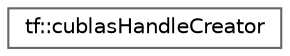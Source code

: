 digraph "类继承关系图"
{
 // LATEX_PDF_SIZE
  bgcolor="transparent";
  edge [fontname=Helvetica,fontsize=10,labelfontname=Helvetica,labelfontsize=10];
  node [fontname=Helvetica,fontsize=10,shape=box,height=0.2,width=0.4];
  rankdir="LR";
  Node0 [id="Node000000",label="tf::cublasHandleCreator",height=0.2,width=0.4,color="grey40", fillcolor="white", style="filled",URL="$structtf_1_1cublas_handle_creator.html",tooltip=" "];
}
